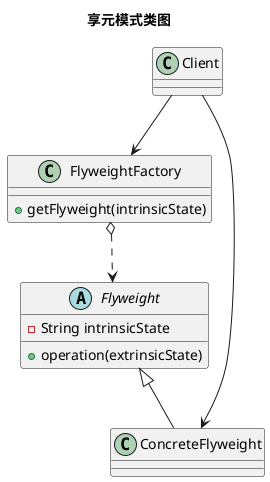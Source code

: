 @startuml

title 享元模式类图

class FlyweightFactory {
    + getFlyweight(intrinsicState)
}

abstract class Flyweight {
    - String intrinsicState
    + operation(extrinsicState)
}

class ConcreteFlyweight {

}

Flyweight <|-- ConcreteFlyweight

FlyweightFactory o..> Flyweight

class Client

Client --> ConcreteFlyweight
Client --> FlyweightFactory

@enduml